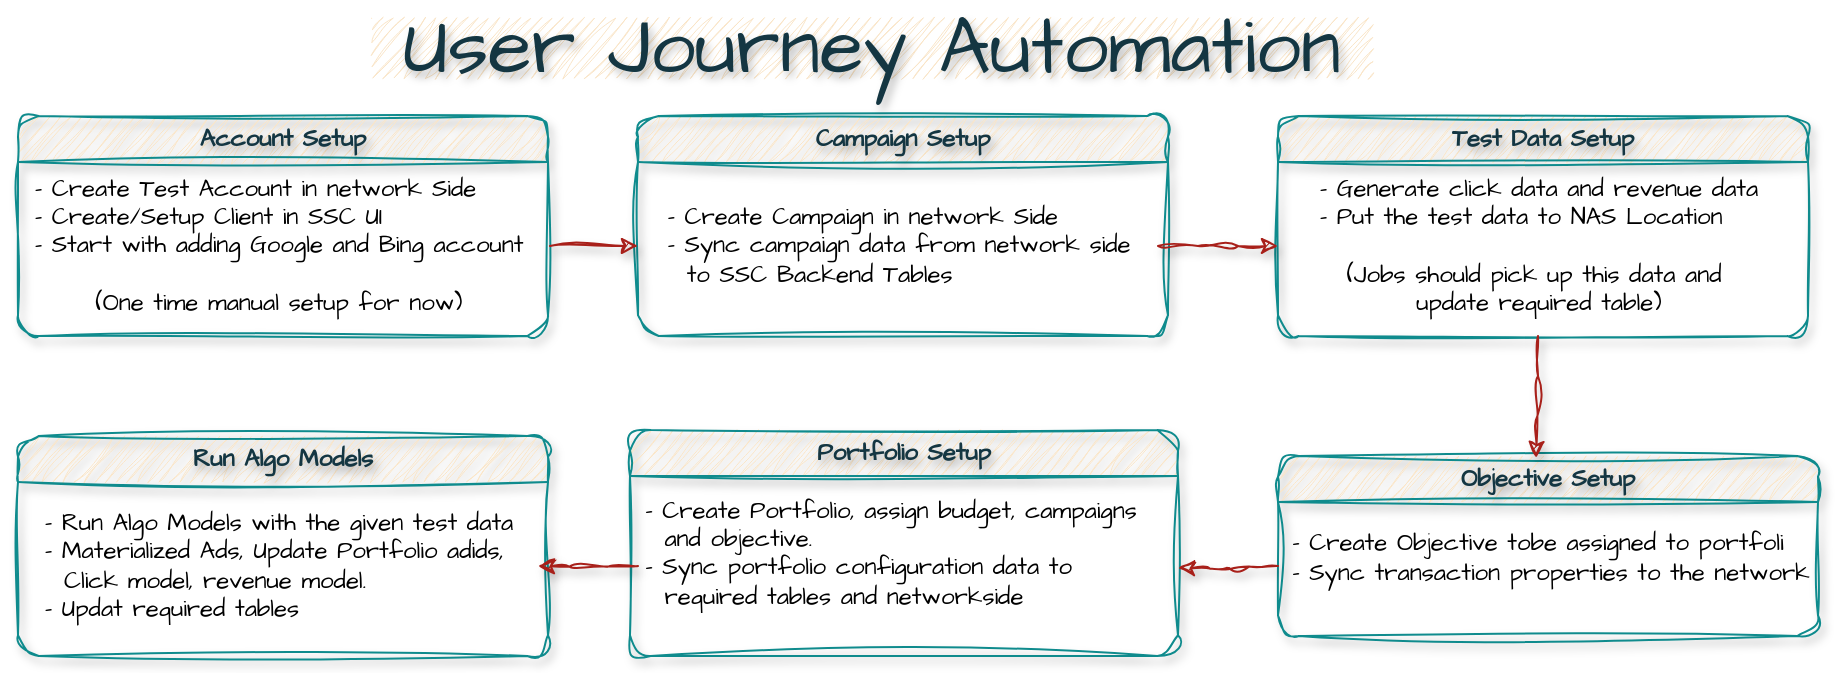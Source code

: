<mxfile version="27.0.2">
  <diagram name="Page-1" id="m9oyf4ew1tzIrxiQ4zaV">
    <mxGraphModel dx="1057" dy="474" grid="1" gridSize="10" guides="1" tooltips="1" connect="1" arrows="1" fold="1" page="1" pageScale="1" pageWidth="1169" pageHeight="827" math="0" shadow="0">
      <root>
        <mxCell id="0" />
        <mxCell id="1" parent="0" />
        <mxCell id="KYDLABNmES9TerBo19zT-1" value="Account Setup" style="swimlane;whiteSpace=wrap;hachureGap=4;fontFamily=Architects Daughter;fontSource=https%3A%2F%2Ffonts.googleapis.com%2Fcss%3Ffamily%3DArchitects%2BDaughter;labelBackgroundColor=none;textShadow=1;html=1;labelBorderColor=none;fillColor=#FAE5C7;strokeColor=#0F8B8D;fontColor=#143642;sketch=1;curveFitting=1;jiggle=2;shadow=1;rounded=1;" vertex="1" parent="1">
          <mxGeometry x="30" y="59" width="265" height="110" as="geometry" />
        </mxCell>
        <mxCell id="KYDLABNmES9TerBo19zT-14" value="&lt;div style=&quot;color: rgb(0, 0, 0); text-wrap-mode: wrap; text-align: justify;&quot;&gt;&lt;span style=&quot;color: light-dark(rgb(0, 0, 0), rgb(255, 255, 255)); text-wrap-mode: nowrap;&quot;&gt;- Create Test Account i&lt;/span&gt;&lt;span style=&quot;color: light-dark(rgb(0, 0, 0), rgb(255, 255, 255)); text-wrap-mode: nowrap;&quot;&gt;n network Side&lt;/span&gt;&lt;/div&gt;&lt;div style=&quot;color: rgb(0, 0, 0); text-wrap-mode: wrap; text-align: justify;&quot;&gt;&lt;span style=&quot;text-wrap-mode: nowrap; color: light-dark(rgb(0, 0, 0), rgb(255, 255, 255));&quot;&gt;- Create/Setup Client in SSC UI&lt;/span&gt;&lt;/div&gt;&lt;div style=&quot;text-align: right; color: rgb(0, 0, 0); text-wrap-mode: wrap;&quot;&gt;&lt;span style=&quot;text-wrap-mode: nowrap; color: light-dark(rgb(0, 0, 0), rgb(255, 255, 255));&quot;&gt;- Start with adding Google and Bing account&lt;/span&gt;&lt;/div&gt;&lt;div style=&quot;text-align: right; color: rgb(0, 0, 0); text-wrap-mode: wrap;&quot;&gt;&lt;span style=&quot;text-wrap-mode: nowrap; color: light-dark(rgb(0, 0, 0), rgb(255, 255, 255));&quot;&gt;&lt;br&gt;&lt;/span&gt;&lt;/div&gt;&lt;div style=&quot;color: rgb(0, 0, 0); text-wrap-mode: wrap;&quot;&gt;&lt;span style=&quot;text-wrap-mode: nowrap; color: light-dark(rgb(0, 0, 0), rgb(255, 255, 255));&quot;&gt;(One time manual setup for now)&lt;/span&gt;&lt;/div&gt;" style="text;html=1;align=center;verticalAlign=middle;resizable=0;points=[];autosize=1;strokeColor=none;fillColor=none;fontFamily=Architects Daughter;fontSource=https%3A%2F%2Ffonts.googleapis.com%2Fcss%3Ffamily%3DArchitects%2BDaughter;labelBackgroundColor=none;fontColor=#143642;sketch=1;curveFitting=1;jiggle=2;shadow=1;rounded=1;" vertex="1" parent="KYDLABNmES9TerBo19zT-1">
          <mxGeometry x="-5" y="20" width="270" height="90" as="geometry" />
        </mxCell>
        <mxCell id="KYDLABNmES9TerBo19zT-15" value="Campaign Setup" style="swimlane;whiteSpace=wrap;hachureGap=4;fontFamily=Architects Daughter;fontSource=https%3A%2F%2Ffonts.googleapis.com%2Fcss%3Ffamily%3DArchitects%2BDaughter;labelBackgroundColor=none;textShadow=1;html=1;labelBorderColor=none;fillColor=#FAE5C7;strokeColor=#0F8B8D;fontColor=#143642;sketch=1;curveFitting=1;jiggle=2;shadow=1;rounded=1;" vertex="1" parent="1">
          <mxGeometry x="340" y="59" width="265" height="110" as="geometry" />
        </mxCell>
        <mxCell id="KYDLABNmES9TerBo19zT-16" value="&lt;div style=&quot;color: rgb(0, 0, 0); text-wrap-mode: wrap; text-align: justify;&quot;&gt;&lt;span style=&quot;color: light-dark(rgb(0, 0, 0), rgb(255, 255, 255)); text-wrap-mode: nowrap;&quot;&gt;- Create Campaign i&lt;/span&gt;&lt;span style=&quot;color: light-dark(rgb(0, 0, 0), rgb(255, 255, 255)); text-wrap-mode: nowrap;&quot;&gt;n network Side&lt;/span&gt;&lt;/div&gt;&lt;div style=&quot;color: rgb(0, 0, 0); text-wrap-mode: wrap; text-align: justify;&quot;&gt;&lt;span style=&quot;text-wrap-mode: nowrap; color: light-dark(rgb(0, 0, 0), rgb(255, 255, 255));&quot;&gt;- Sync campaign data from network side&lt;/span&gt;&lt;/div&gt;&lt;div style=&quot;color: rgb(0, 0, 0); text-align: justify;&quot;&gt;&amp;nbsp; to SSC Backend Tables&lt;/div&gt;" style="text;html=1;align=center;verticalAlign=middle;resizable=0;points=[];autosize=1;strokeColor=none;fillColor=none;fontFamily=Architects Daughter;fontSource=https%3A%2F%2Ffonts.googleapis.com%2Fcss%3Ffamily%3DArchitects%2BDaughter;labelBackgroundColor=none;fontColor=#143642;sketch=1;curveFitting=1;jiggle=2;shadow=1;rounded=1;" vertex="1" parent="KYDLABNmES9TerBo19zT-15">
          <mxGeometry y="35" width="260" height="60" as="geometry" />
        </mxCell>
        <mxCell id="KYDLABNmES9TerBo19zT-17" value="Test Data Setup" style="swimlane;whiteSpace=wrap;hachureGap=4;fontFamily=Architects Daughter;fontSource=https%3A%2F%2Ffonts.googleapis.com%2Fcss%3Ffamily%3DArchitects%2BDaughter;labelBackgroundColor=none;textShadow=1;html=1;labelBorderColor=none;fillColor=#FAE5C7;strokeColor=#0F8B8D;fontColor=#143642;sketch=1;curveFitting=1;jiggle=2;shadow=1;rounded=1;" vertex="1" parent="1">
          <mxGeometry x="660" y="59" width="265" height="110" as="geometry" />
        </mxCell>
        <mxCell id="KYDLABNmES9TerBo19zT-18" value="&lt;div style=&quot;color: rgb(0, 0, 0); text-wrap-mode: wrap; text-align: justify;&quot;&gt;&lt;span style=&quot;color: light-dark(rgb(0, 0, 0), rgb(255, 255, 255)); text-wrap-mode: nowrap;&quot;&gt;- Generate click data and revenue data&lt;/span&gt;&lt;/div&gt;&lt;div style=&quot;color: rgb(0, 0, 0); text-wrap-mode: wrap; text-align: justify;&quot;&gt;&lt;span style=&quot;text-wrap-mode: nowrap; color: light-dark(rgb(0, 0, 0), rgb(255, 255, 255));&quot;&gt;- Put the test data to NAS Location&lt;/span&gt;&lt;/div&gt;&lt;div style=&quot;color: rgb(0, 0, 0); text-wrap-mode: wrap;&quot;&gt;&lt;span style=&quot;text-wrap-mode: nowrap; color: light-dark(rgb(0, 0, 0), rgb(255, 255, 255));&quot;&gt;&lt;br&gt;&lt;/span&gt;&lt;/div&gt;&lt;div style=&quot;color: rgb(0, 0, 0); text-wrap-mode: wrap;&quot;&gt;&lt;span style=&quot;text-wrap-mode: nowrap; color: light-dark(rgb(0, 0, 0), rgb(255, 255, 255));&quot;&gt;(Jobs should pick up this data and&amp;nbsp;&lt;/span&gt;&lt;/div&gt;&lt;div style=&quot;color: rgb(0, 0, 0); text-wrap-mode: wrap;&quot;&gt;&lt;span style=&quot;text-wrap-mode: nowrap; color: light-dark(rgb(0, 0, 0), rgb(255, 255, 255));&quot;&gt;update required table)&lt;/span&gt;&lt;/div&gt;" style="text;html=1;align=center;verticalAlign=middle;resizable=0;points=[];autosize=1;strokeColor=none;fillColor=none;fontFamily=Architects Daughter;fontSource=https%3A%2F%2Ffonts.googleapis.com%2Fcss%3Ffamily%3DArchitects%2BDaughter;labelBackgroundColor=none;fontColor=#143642;sketch=1;curveFitting=1;jiggle=2;shadow=1;rounded=1;" vertex="1" parent="KYDLABNmES9TerBo19zT-17">
          <mxGeometry x="10" y="20" width="240" height="90" as="geometry" />
        </mxCell>
        <mxCell id="KYDLABNmES9TerBo19zT-19" value="Objective Setup" style="swimlane;whiteSpace=wrap;hachureGap=4;fontFamily=Architects Daughter;fontSource=https%3A%2F%2Ffonts.googleapis.com%2Fcss%3Ffamily%3DArchitects%2BDaughter;labelBackgroundColor=none;textShadow=1;html=1;labelBorderColor=none;fillColor=#FAE5C7;strokeColor=#0F8B8D;fontColor=#143642;sketch=1;curveFitting=1;jiggle=2;shadow=1;rounded=1;" vertex="1" parent="1">
          <mxGeometry x="660" y="229" width="270" height="90" as="geometry" />
        </mxCell>
        <mxCell id="KYDLABNmES9TerBo19zT-20" value="&lt;div style=&quot;color: rgb(0, 0, 0); text-wrap-mode: wrap; text-align: justify;&quot;&gt;&lt;span style=&quot;color: light-dark(rgb(0, 0, 0), rgb(255, 255, 255)); text-wrap-mode: nowrap;&quot;&gt;- Create Objective tobe assigned to portfoli&lt;/span&gt;&lt;/div&gt;&lt;div style=&quot;color: rgb(0, 0, 0); text-wrap-mode: wrap; text-align: justify;&quot;&gt;&lt;span style=&quot;text-wrap-mode: nowrap; color: light-dark(rgb(0, 0, 0), rgb(255, 255, 255));&quot;&gt;- Sync transaction properties to the network&lt;/span&gt;&lt;/div&gt;" style="text;html=1;align=center;verticalAlign=middle;resizable=0;points=[];autosize=1;strokeColor=none;fillColor=none;fontFamily=Architects Daughter;fontSource=https%3A%2F%2Ffonts.googleapis.com%2Fcss%3Ffamily%3DArchitects%2BDaughter;labelBackgroundColor=none;fontColor=#143642;sketch=1;curveFitting=1;jiggle=2;shadow=1;rounded=1;" vertex="1" parent="KYDLABNmES9TerBo19zT-19">
          <mxGeometry x="-4" y="31" width="280" height="40" as="geometry" />
        </mxCell>
        <mxCell id="KYDLABNmES9TerBo19zT-21" value="Portfolio Setup" style="swimlane;whiteSpace=wrap;hachureGap=4;fontFamily=Architects Daughter;fontSource=https%3A%2F%2Ffonts.googleapis.com%2Fcss%3Ffamily%3DArchitects%2BDaughter;labelBackgroundColor=none;textShadow=1;html=1;labelBorderColor=none;fillColor=#FAE5C7;strokeColor=#0F8B8D;fontColor=#143642;sketch=1;curveFitting=1;jiggle=2;shadow=1;rounded=1;" vertex="1" parent="1">
          <mxGeometry x="336" y="216" width="274" height="113" as="geometry" />
        </mxCell>
        <mxCell id="KYDLABNmES9TerBo19zT-22" value="&lt;div style=&quot;color: rgb(0, 0, 0); text-wrap-mode: wrap; text-align: justify;&quot;&gt;&lt;span style=&quot;color: light-dark(rgb(0, 0, 0), rgb(255, 255, 255)); text-wrap-mode: nowrap;&quot;&gt;- Create Portfolio, assign budget, campaigns&lt;/span&gt;&lt;/div&gt;&lt;div style=&quot;color: rgb(0, 0, 0); text-wrap-mode: wrap; text-align: justify;&quot;&gt;&lt;span style=&quot;color: light-dark(rgb(0, 0, 0), rgb(255, 255, 255)); text-wrap-mode: nowrap;&quot;&gt;&amp;nbsp; and objective.&lt;/span&gt;&lt;/div&gt;&lt;div style=&quot;color: rgb(0, 0, 0); text-wrap-mode: wrap; text-align: justify;&quot;&gt;&lt;span style=&quot;text-wrap-mode: nowrap; color: light-dark(rgb(0, 0, 0), rgb(255, 255, 255));&quot;&gt;- Sync portfolio configuration data to&amp;nbsp;&lt;/span&gt;&lt;/div&gt;&lt;div style=&quot;color: rgb(0, 0, 0); text-wrap-mode: wrap; text-align: justify;&quot;&gt;&lt;span style=&quot;text-wrap-mode: nowrap; color: light-dark(rgb(0, 0, 0), rgb(255, 255, 255));&quot;&gt;&amp;nbsp; required tables and network&lt;/span&gt;&lt;span style=&quot;color: light-dark(rgb(0, 0, 0), rgb(255, 255, 255)); text-wrap-mode: nowrap; background-color: light-dark(#ffffff, var(--ge-dark-color, #121212));&quot;&gt;side&lt;/span&gt;&lt;/div&gt;&lt;div style=&quot;color: rgb(0, 0, 0); text-wrap-mode: wrap; text-align: justify;&quot;&gt;&lt;br&gt;&lt;/div&gt;" style="text;html=1;align=center;verticalAlign=middle;resizable=0;points=[];autosize=1;strokeColor=none;fillColor=none;fontFamily=Architects Daughter;fontSource=https%3A%2F%2Ffonts.googleapis.com%2Fcss%3Ffamily%3DArchitects%2BDaughter;labelBackgroundColor=none;fontColor=#143642;rounded=1;sketch=1;curveFitting=1;jiggle=2;shadow=1;" vertex="1" parent="KYDLABNmES9TerBo19zT-21">
          <mxGeometry x="-5" y="24" width="270" height="90" as="geometry" />
        </mxCell>
        <mxCell id="KYDLABNmES9TerBo19zT-24" value="Run Algo Models" style="swimlane;whiteSpace=wrap;hachureGap=4;fontFamily=Architects Daughter;fontSource=https%3A%2F%2Ffonts.googleapis.com%2Fcss%3Ffamily%3DArchitects%2BDaughter;labelBackgroundColor=none;textShadow=1;html=1;labelBorderColor=none;fillColor=#FAE5C7;strokeColor=#0F8B8D;fontColor=#143642;sketch=1;curveFitting=1;jiggle=2;shadow=1;rounded=1;" vertex="1" parent="1">
          <mxGeometry x="30" y="219" width="265" height="110" as="geometry" />
        </mxCell>
        <mxCell id="KYDLABNmES9TerBo19zT-25" value="&lt;div style=&quot;color: rgb(0, 0, 0); text-wrap-mode: wrap; text-align: justify;&quot;&gt;&lt;span style=&quot;color: light-dark(rgb(0, 0, 0), rgb(255, 255, 255)); text-wrap-mode: nowrap;&quot;&gt;- Run Algo Models with the given test data&lt;/span&gt;&lt;/div&gt;&lt;div style=&quot;text-align: justify; text-wrap-mode: wrap; color: rgb(0, 0, 0);&quot;&gt;&lt;span style=&quot;text-wrap-mode: nowrap; color: light-dark(rgb(0, 0, 0), rgb(255, 255, 255));&quot;&gt;- Materialized Ads, Update Portfolio adids,&lt;/span&gt;&lt;/div&gt;&lt;div style=&quot;text-align: justify; text-wrap-mode: wrap; color: rgb(0, 0, 0);&quot;&gt;&lt;span style=&quot;text-wrap-mode: nowrap; color: light-dark(rgb(0, 0, 0), rgb(255, 255, 255));&quot;&gt;&amp;nbsp; Click model, revenue model.&lt;/span&gt;&lt;/div&gt;&lt;div style=&quot;text-align: justify; text-wrap-mode: wrap; color: rgb(0, 0, 0);&quot;&gt;&lt;span style=&quot;color: light-dark(rgb(0, 0, 0), rgb(255, 255, 255)); text-wrap-mode: nowrap; text-align: right; background-color: light-dark(#ffffff, var(--ge-dark-color, #121212));&quot;&gt;- Updat required tables&lt;/span&gt;&lt;/div&gt;" style="text;html=1;align=center;verticalAlign=middle;resizable=0;points=[];autosize=1;strokeColor=none;fillColor=none;fontFamily=Architects Daughter;fontSource=https%3A%2F%2Ffonts.googleapis.com%2Fcss%3Ffamily%3DArchitects%2BDaughter;labelBackgroundColor=none;fontColor=#143642;sketch=1;curveFitting=1;jiggle=2;shadow=1;rounded=1;" vertex="1" parent="KYDLABNmES9TerBo19zT-24">
          <mxGeometry y="30" width="260" height="70" as="geometry" />
        </mxCell>
        <mxCell id="KYDLABNmES9TerBo19zT-26" value="" style="edgeStyle=orthogonalEdgeStyle;rounded=1;hachureGap=4;orthogonalLoop=1;jettySize=auto;html=1;strokeColor=#A8201A;fontFamily=Architects Daughter;fontSource=https%3A%2F%2Ffonts.googleapis.com%2Fcss%3Ffamily%3DArchitects%2BDaughter;fontColor=default;fillColor=#FAE5C7;labelBackgroundColor=none;sketch=1;curveFitting=1;jiggle=2;shadow=1;" edge="1" parent="1">
          <mxGeometry relative="1" as="geometry">
            <mxPoint x="296" y="124" as="sourcePoint" />
            <mxPoint x="340" y="124" as="targetPoint" />
          </mxGeometry>
        </mxCell>
        <mxCell id="KYDLABNmES9TerBo19zT-27" value="" style="edgeStyle=orthogonalEdgeStyle;rounded=1;hachureGap=4;orthogonalLoop=1;jettySize=auto;html=1;strokeColor=#A8201A;fontFamily=Architects Daughter;fontSource=https%3A%2F%2Ffonts.googleapis.com%2Fcss%3Ffamily%3DArchitects%2BDaughter;fontColor=default;fillColor=#FAE5C7;labelBackgroundColor=none;sketch=1;curveFitting=1;jiggle=2;shadow=1;" edge="1" parent="1" source="KYDLABNmES9TerBo19zT-16">
          <mxGeometry relative="1" as="geometry">
            <mxPoint x="660" y="124" as="targetPoint" />
          </mxGeometry>
        </mxCell>
        <mxCell id="KYDLABNmES9TerBo19zT-28" value="" style="edgeStyle=orthogonalEdgeStyle;rounded=1;hachureGap=4;orthogonalLoop=1;jettySize=auto;html=1;strokeColor=#A8201A;fontFamily=Architects Daughter;fontSource=https%3A%2F%2Ffonts.googleapis.com%2Fcss%3Ffamily%3DArchitects%2BDaughter;fontColor=default;fillColor=#FAE5C7;entryX=0.478;entryY=0.011;entryDx=0;entryDy=0;entryPerimeter=0;labelBackgroundColor=none;sketch=1;curveFitting=1;jiggle=2;shadow=1;" edge="1" parent="1" source="KYDLABNmES9TerBo19zT-18" target="KYDLABNmES9TerBo19zT-19">
          <mxGeometry relative="1" as="geometry">
            <mxPoint x="790" y="219" as="targetPoint" />
          </mxGeometry>
        </mxCell>
        <mxCell id="KYDLABNmES9TerBo19zT-29" value="" style="edgeStyle=orthogonalEdgeStyle;rounded=1;hachureGap=4;orthogonalLoop=1;jettySize=auto;html=1;strokeColor=#A8201A;fontFamily=Architects Daughter;fontSource=https%3A%2F%2Ffonts.googleapis.com%2Fcss%3Ffamily%3DArchitects%2BDaughter;fontColor=default;fillColor=#FAE5C7;labelBackgroundColor=none;sketch=1;curveFitting=1;jiggle=2;shadow=1;" edge="1" parent="1">
          <mxGeometry relative="1" as="geometry">
            <mxPoint x="660" y="284" as="sourcePoint" />
            <mxPoint x="610" y="285" as="targetPoint" />
          </mxGeometry>
        </mxCell>
        <mxCell id="KYDLABNmES9TerBo19zT-30" value="" style="edgeStyle=orthogonalEdgeStyle;rounded=1;hachureGap=4;orthogonalLoop=1;jettySize=auto;html=1;strokeColor=#A8201A;fontFamily=Architects Daughter;fontSource=https%3A%2F%2Ffonts.googleapis.com%2Fcss%3Ffamily%3DArchitects%2BDaughter;fontColor=default;fillColor=#FAE5C7;labelBackgroundColor=none;sketch=1;curveFitting=1;jiggle=2;shadow=1;" edge="1" parent="1" target="KYDLABNmES9TerBo19zT-25">
          <mxGeometry relative="1" as="geometry">
            <mxPoint x="340" y="284" as="sourcePoint" />
          </mxGeometry>
        </mxCell>
        <mxCell id="KYDLABNmES9TerBo19zT-33" value="User Journey Automation" style="text;html=1;align=center;verticalAlign=middle;whiteSpace=wrap;rounded=0;fontFamily=Architects Daughter;fontSource=https%3A%2F%2Ffonts.googleapis.com%2Fcss%3Ffamily%3DArchitects%2BDaughter;fontSize=40;textShadow=1;labelBorderColor=none;fillColor=#FAE5C7;strokeColor=none;shadow=0;sketch=1;curveFitting=1;jiggle=2;glass=0;labelBackgroundColor=none;fontColor=#143642;" vertex="1" parent="1">
          <mxGeometry x="207" y="10" width="500" height="30" as="geometry" />
        </mxCell>
      </root>
    </mxGraphModel>
  </diagram>
</mxfile>
